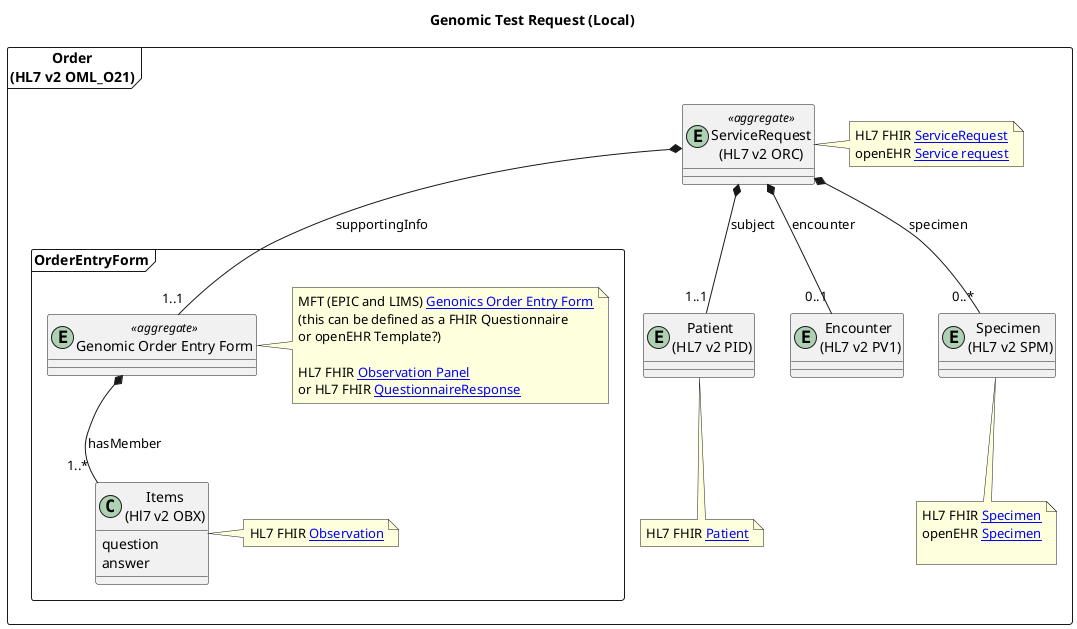 @startuml

title "Genomic Test Request (Local)"


frame "Order\n(HL7 v2 OML_O21)"  as Order {

  entity "Patient \n(HL7 v2 PID)" as PID

  note bottom of PID
  HL7 FHIR [[StructureDefinition-Patient.html Patient]]
  end note

  entity "Encounter \n(HL7 v2 PV1)" as PV1

  entity "ServiceRequest\n(HL7 v2 ORC)" as ORC <<aggregate>>

  entity "Specimen \n(HL7 v2 SPM)" as SPM

  note bottom of SPM
  HL7 FHIR [[StructureDefinition-Specimen.html Specimen]]
  openEHR [[https://ckm.openehr.org/ckm/archetypes/1013.1.331 Specimen]]

  end note

  note right of ORC
HL7 FHIR [[StructureDefinition-ServiceRequest.html ServiceRequest]]
openEHR [[https://ckm.openehr.org/ckm/archetypes/1013.1.614 Service request]]
end note

  frame OrderEntryForm {
    entity "Genomic Order Entry Form" as QR <<aggregate>>

    class "Items\n(Hl7 v2 OBX)" as OBX {
      question
      answer
    }

    note right of QR
    MFT (EPIC and LIMS) [[Questionnaire-NW-Genomics-Test-Order.html Genonics Order Entry Form]]
    (this can be defined as a FHIR Questionnaire
    or openEHR Template?)

    HL7 FHIR [[StructureDefinition-Observation-Panel.html Observation Panel]]
    or HL7 FHIR [[StructureDefinition-QuestionnaireResponse.html QuestionnaireResponse]]
    end note

    note right of OBX
    HL7 FHIR [[StructureDefinition-Observation.html Observation]]
    end note
  }
}


ORC *-- "0..*" SPM : specimen
ORC *-- "1..1" PID : subject
ORC *-- "0..1" PV1 : encounter
ORC *-- "1..1" QR : supportingInfo
QR *-- "1..*" OBX: hasMember

@enduml
